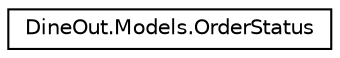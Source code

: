 digraph "Graphical Class Hierarchy"
{
 // LATEX_PDF_SIZE
  edge [fontname="Helvetica",fontsize="10",labelfontname="Helvetica",labelfontsize="10"];
  node [fontname="Helvetica",fontsize="10",shape=record];
  rankdir="LR";
  Node0 [label="DineOut.Models.OrderStatus",height=0.2,width=0.4,color="black", fillcolor="white", style="filled",URL="$class_dine_out_1_1_models_1_1_order_status.html",tooltip=" "];
}
